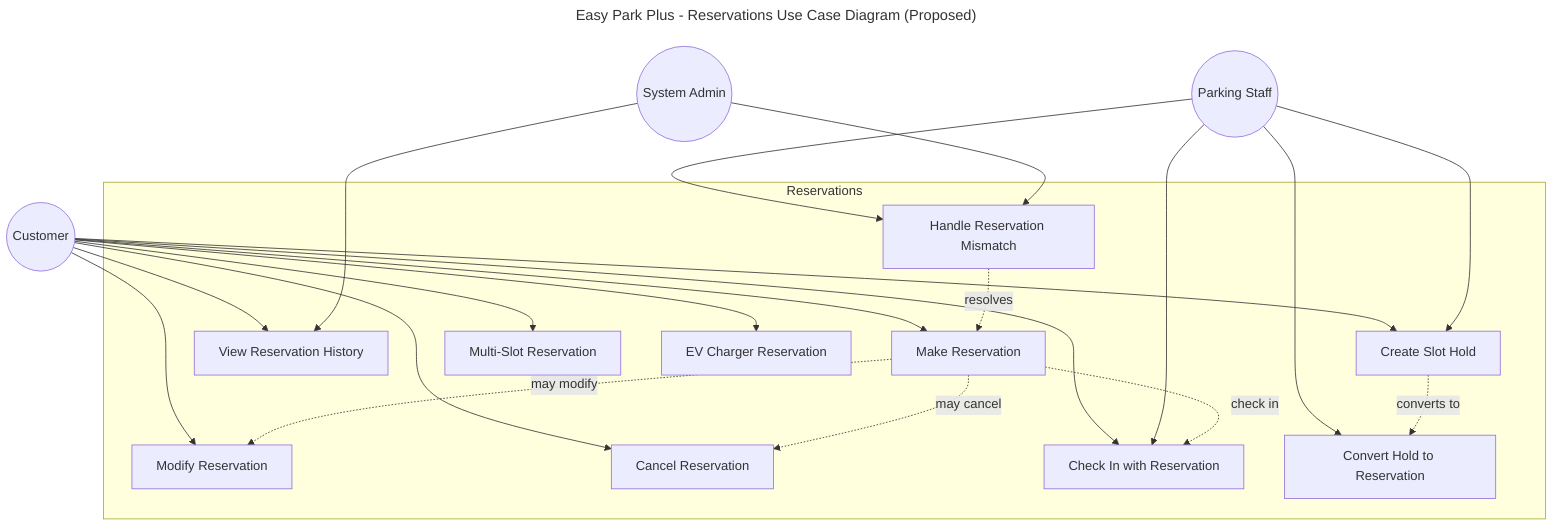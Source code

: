 ---
title: Easy Park Plus - Reservations Use Case Diagram (Proposed)
---

graph TD
    Customer((Customer))
    Staff((Parking Staff))
    Admin((System Admin))

    subgraph "Reservations"
        UC1[Make Reservation]
        UC2[Modify Reservation]
        UC3[Cancel Reservation]
        UC4[Check In with Reservation]
        UC5[View Reservation History]
        UC6[Create Slot Hold]
        UC7[Convert Hold to Reservation]
        UC8[Handle Reservation Mismatch]
        UC9[Multi-Slot Reservation]
        UC10[EV Charger Reservation]
    end

    Customer --> UC1
    Customer --> UC2
    Customer --> UC3
    Customer --> UC4
    Customer --> UC5
    Customer --> UC6
    Customer --> UC9
    Customer --> UC10
    Staff --> UC4
    Staff --> UC6
    Staff --> UC7
    Staff --> UC8
    Admin --> UC5
    Admin --> UC8

    UC1 -.->|may modify| UC2
    UC1 -.->|may cancel| UC3
    UC1 -.->|check in| UC4
    UC6 -.->|converts to| UC7
    UC8 -.->|resolves| UC1